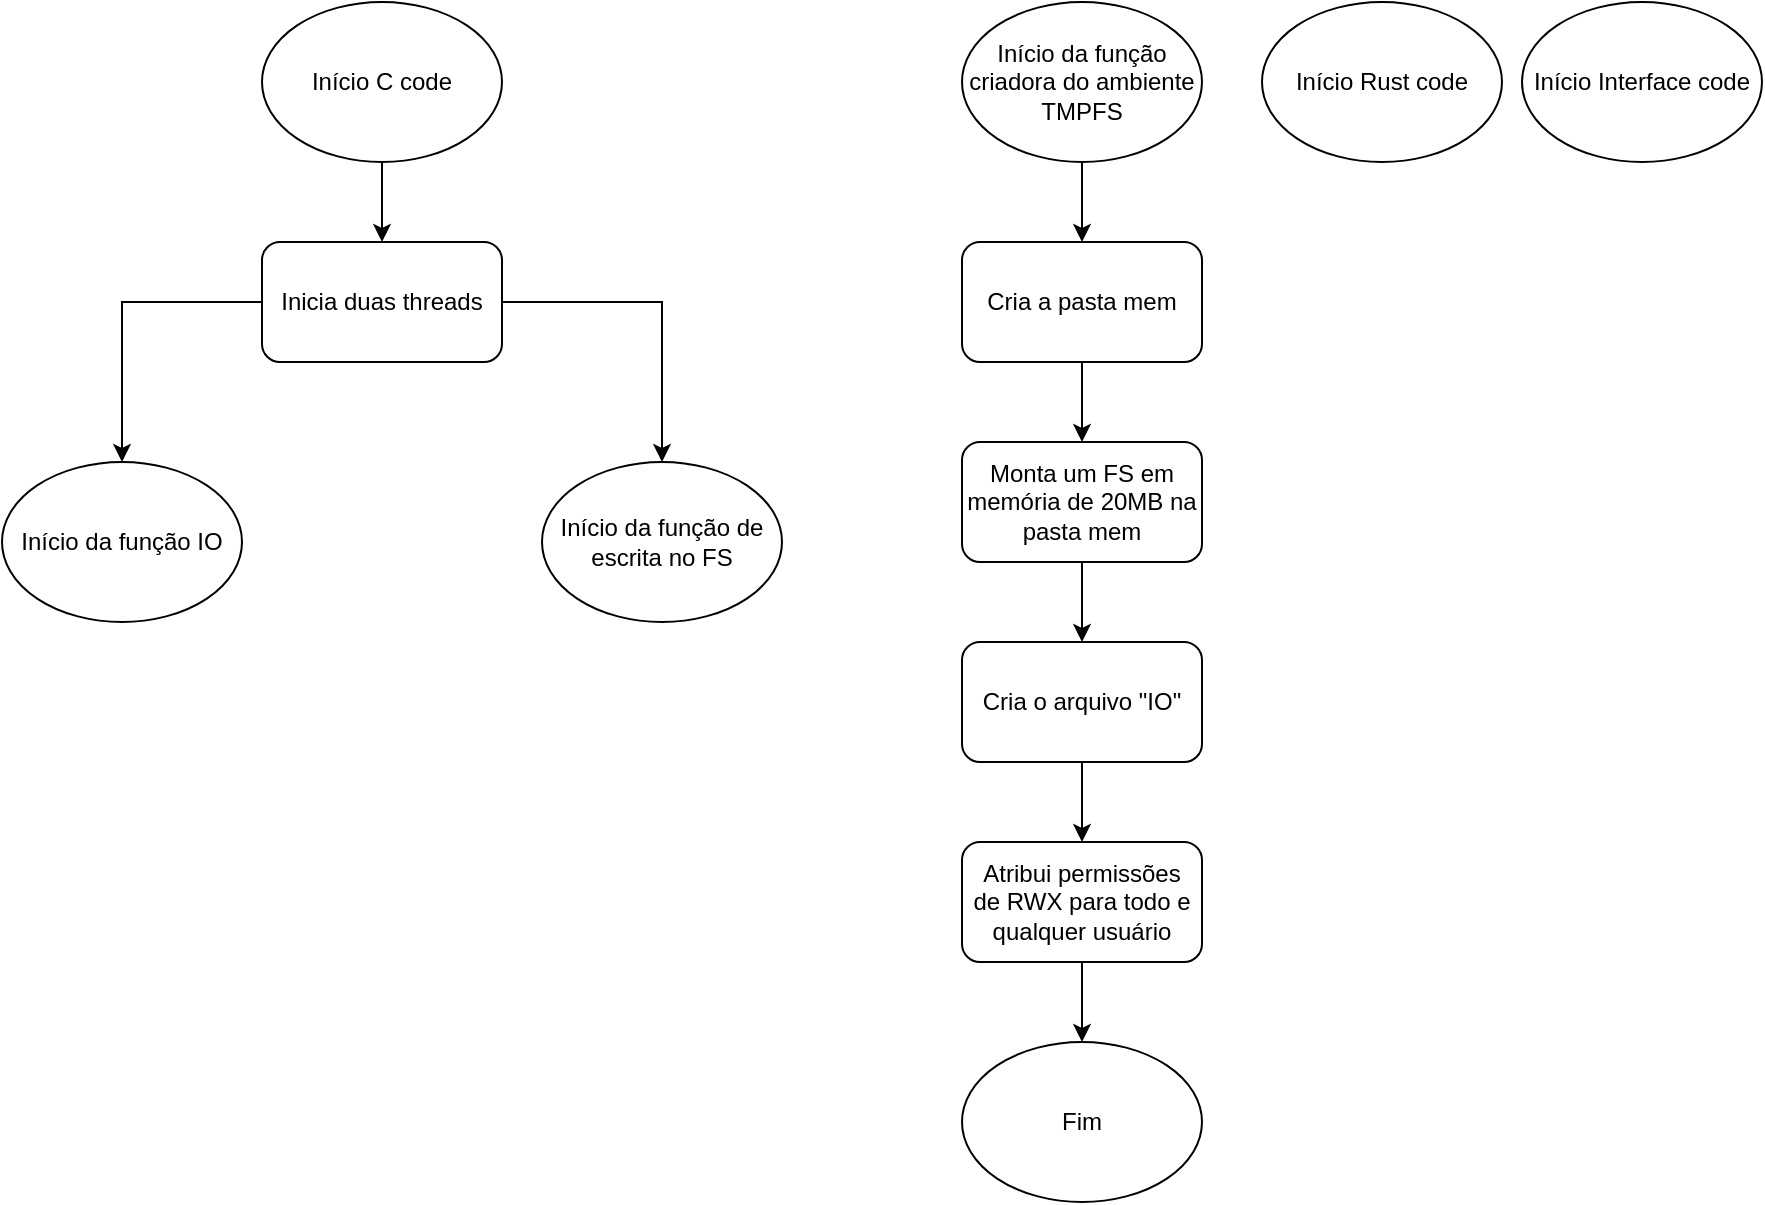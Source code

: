 <mxfile version="22.1.11" type="github">
  <diagram id="kgpKYQtTHZ0yAKxKKP6v" name="Page-1">
    <mxGraphModel dx="981" dy="546" grid="1" gridSize="10" guides="1" tooltips="1" connect="1" arrows="1" fold="1" page="1" pageScale="1" pageWidth="850" pageHeight="1100" math="0" shadow="0">
      <root>
        <mxCell id="0" />
        <mxCell id="1" parent="0" />
        <mxCell id="tksPQX1slDM4JsBchcYL-12" style="edgeStyle=orthogonalEdgeStyle;rounded=0;orthogonalLoop=1;jettySize=auto;html=1;" edge="1" parent="1" source="tksPQX1slDM4JsBchcYL-1" target="tksPQX1slDM4JsBchcYL-11">
          <mxGeometry relative="1" as="geometry" />
        </mxCell>
        <mxCell id="tksPQX1slDM4JsBchcYL-1" value="Início C code" style="ellipse;whiteSpace=wrap;html=1;" vertex="1" parent="1">
          <mxGeometry x="160" y="90" width="120" height="80" as="geometry" />
        </mxCell>
        <mxCell id="tksPQX1slDM4JsBchcYL-2" value="Início Rust code" style="ellipse;whiteSpace=wrap;html=1;" vertex="1" parent="1">
          <mxGeometry x="660" y="90" width="120" height="80" as="geometry" />
        </mxCell>
        <mxCell id="tksPQX1slDM4JsBchcYL-3" value="Início Interface code" style="ellipse;whiteSpace=wrap;html=1;" vertex="1" parent="1">
          <mxGeometry x="790" y="90" width="120" height="80" as="geometry" />
        </mxCell>
        <mxCell id="tksPQX1slDM4JsBchcYL-16" style="edgeStyle=orthogonalEdgeStyle;rounded=0;orthogonalLoop=1;jettySize=auto;html=1;entryX=0.5;entryY=0;entryDx=0;entryDy=0;" edge="1" parent="1" source="tksPQX1slDM4JsBchcYL-11" target="tksPQX1slDM4JsBchcYL-15">
          <mxGeometry relative="1" as="geometry" />
        </mxCell>
        <mxCell id="tksPQX1slDM4JsBchcYL-18" style="edgeStyle=orthogonalEdgeStyle;rounded=0;orthogonalLoop=1;jettySize=auto;html=1;" edge="1" parent="1" source="tksPQX1slDM4JsBchcYL-11" target="tksPQX1slDM4JsBchcYL-17">
          <mxGeometry relative="1" as="geometry" />
        </mxCell>
        <mxCell id="tksPQX1slDM4JsBchcYL-11" value="Inicia duas threads" style="rounded=1;whiteSpace=wrap;html=1;" vertex="1" parent="1">
          <mxGeometry x="160" y="210" width="120" height="60" as="geometry" />
        </mxCell>
        <mxCell id="tksPQX1slDM4JsBchcYL-15" value="Início da função IO" style="ellipse;whiteSpace=wrap;html=1;" vertex="1" parent="1">
          <mxGeometry x="30" y="320" width="120" height="80" as="geometry" />
        </mxCell>
        <mxCell id="tksPQX1slDM4JsBchcYL-17" value="Início da função de escrita no FS" style="ellipse;whiteSpace=wrap;html=1;" vertex="1" parent="1">
          <mxGeometry x="300" y="320" width="120" height="80" as="geometry" />
        </mxCell>
        <mxCell id="tksPQX1slDM4JsBchcYL-21" style="edgeStyle=orthogonalEdgeStyle;rounded=0;orthogonalLoop=1;jettySize=auto;html=1;exitX=0.5;exitY=1;exitDx=0;exitDy=0;entryX=0.5;entryY=0;entryDx=0;entryDy=0;" edge="1" parent="1" source="tksPQX1slDM4JsBchcYL-19" target="tksPQX1slDM4JsBchcYL-20">
          <mxGeometry relative="1" as="geometry" />
        </mxCell>
        <mxCell id="tksPQX1slDM4JsBchcYL-19" value="Início da função criadora do ambiente TMPFS" style="ellipse;whiteSpace=wrap;html=1;" vertex="1" parent="1">
          <mxGeometry x="510" y="90" width="120" height="80" as="geometry" />
        </mxCell>
        <mxCell id="tksPQX1slDM4JsBchcYL-23" style="edgeStyle=orthogonalEdgeStyle;rounded=0;orthogonalLoop=1;jettySize=auto;html=1;exitX=0.5;exitY=1;exitDx=0;exitDy=0;entryX=0.5;entryY=0;entryDx=0;entryDy=0;" edge="1" parent="1" source="tksPQX1slDM4JsBchcYL-20" target="tksPQX1slDM4JsBchcYL-22">
          <mxGeometry relative="1" as="geometry" />
        </mxCell>
        <mxCell id="tksPQX1slDM4JsBchcYL-20" value="Cria a pasta mem" style="rounded=1;whiteSpace=wrap;html=1;" vertex="1" parent="1">
          <mxGeometry x="510" y="210" width="120" height="60" as="geometry" />
        </mxCell>
        <mxCell id="tksPQX1slDM4JsBchcYL-25" style="edgeStyle=orthogonalEdgeStyle;rounded=0;orthogonalLoop=1;jettySize=auto;html=1;exitX=0.5;exitY=1;exitDx=0;exitDy=0;entryX=0.5;entryY=0;entryDx=0;entryDy=0;" edge="1" parent="1" source="tksPQX1slDM4JsBchcYL-22" target="tksPQX1slDM4JsBchcYL-24">
          <mxGeometry relative="1" as="geometry" />
        </mxCell>
        <mxCell id="tksPQX1slDM4JsBchcYL-22" value="Monta um FS em memória de 20MB na pasta mem" style="rounded=1;whiteSpace=wrap;html=1;" vertex="1" parent="1">
          <mxGeometry x="510" y="310" width="120" height="60" as="geometry" />
        </mxCell>
        <mxCell id="tksPQX1slDM4JsBchcYL-27" style="edgeStyle=orthogonalEdgeStyle;rounded=0;orthogonalLoop=1;jettySize=auto;html=1;entryX=0.5;entryY=0;entryDx=0;entryDy=0;" edge="1" parent="1" source="tksPQX1slDM4JsBchcYL-24" target="tksPQX1slDM4JsBchcYL-26">
          <mxGeometry relative="1" as="geometry" />
        </mxCell>
        <mxCell id="tksPQX1slDM4JsBchcYL-24" value="Cria o arquivo &quot;IO&quot;" style="rounded=1;whiteSpace=wrap;html=1;" vertex="1" parent="1">
          <mxGeometry x="510" y="410" width="120" height="60" as="geometry" />
        </mxCell>
        <mxCell id="tksPQX1slDM4JsBchcYL-30" style="edgeStyle=orthogonalEdgeStyle;rounded=0;orthogonalLoop=1;jettySize=auto;html=1;entryX=0.5;entryY=0;entryDx=0;entryDy=0;" edge="1" parent="1" source="tksPQX1slDM4JsBchcYL-26" target="tksPQX1slDM4JsBchcYL-29">
          <mxGeometry relative="1" as="geometry" />
        </mxCell>
        <mxCell id="tksPQX1slDM4JsBchcYL-26" value="Atribui permissões&lt;br&gt;de RWX para todo e qualquer usuário" style="rounded=1;whiteSpace=wrap;html=1;" vertex="1" parent="1">
          <mxGeometry x="510" y="510" width="120" height="60" as="geometry" />
        </mxCell>
        <mxCell id="tksPQX1slDM4JsBchcYL-29" value="Fim" style="ellipse;whiteSpace=wrap;html=1;" vertex="1" parent="1">
          <mxGeometry x="510" y="610" width="120" height="80" as="geometry" />
        </mxCell>
      </root>
    </mxGraphModel>
  </diagram>
</mxfile>
